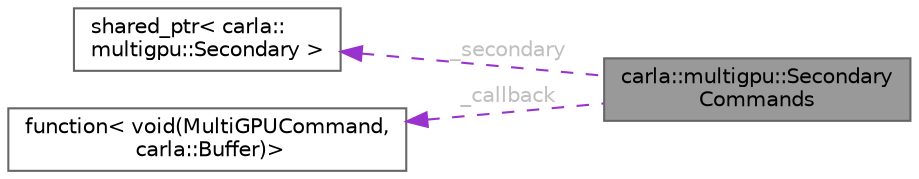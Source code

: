 digraph "carla::multigpu::SecondaryCommands"
{
 // INTERACTIVE_SVG=YES
 // LATEX_PDF_SIZE
  bgcolor="transparent";
  edge [fontname=Helvetica,fontsize=10,labelfontname=Helvetica,labelfontsize=10];
  node [fontname=Helvetica,fontsize=10,shape=box,height=0.2,width=0.4];
  rankdir="LR";
  Node1 [id="Node000001",label="carla::multigpu::Secondary\lCommands",height=0.2,width=0.4,color="gray40", fillcolor="grey60", style="filled", fontcolor="black",tooltip=" "];
  Node2 -> Node1 [id="edge1_Node000001_Node000002",dir="back",color="darkorchid3",style="dashed",tooltip=" ",label=" _secondary",fontcolor="grey" ];
  Node2 [id="Node000002",label="shared_ptr\< carla::\lmultigpu::Secondary \>",height=0.2,width=0.4,color="gray40", fillcolor="white", style="filled",tooltip=" "];
  Node3 -> Node1 [id="edge2_Node000001_Node000003",dir="back",color="darkorchid3",style="dashed",tooltip=" ",label=" _callback",fontcolor="grey" ];
  Node3 [id="Node000003",label="function\< void(MultiGPUCommand,\l carla::Buffer)\>",height=0.2,width=0.4,color="gray40", fillcolor="white", style="filled",tooltip=" "];
}
